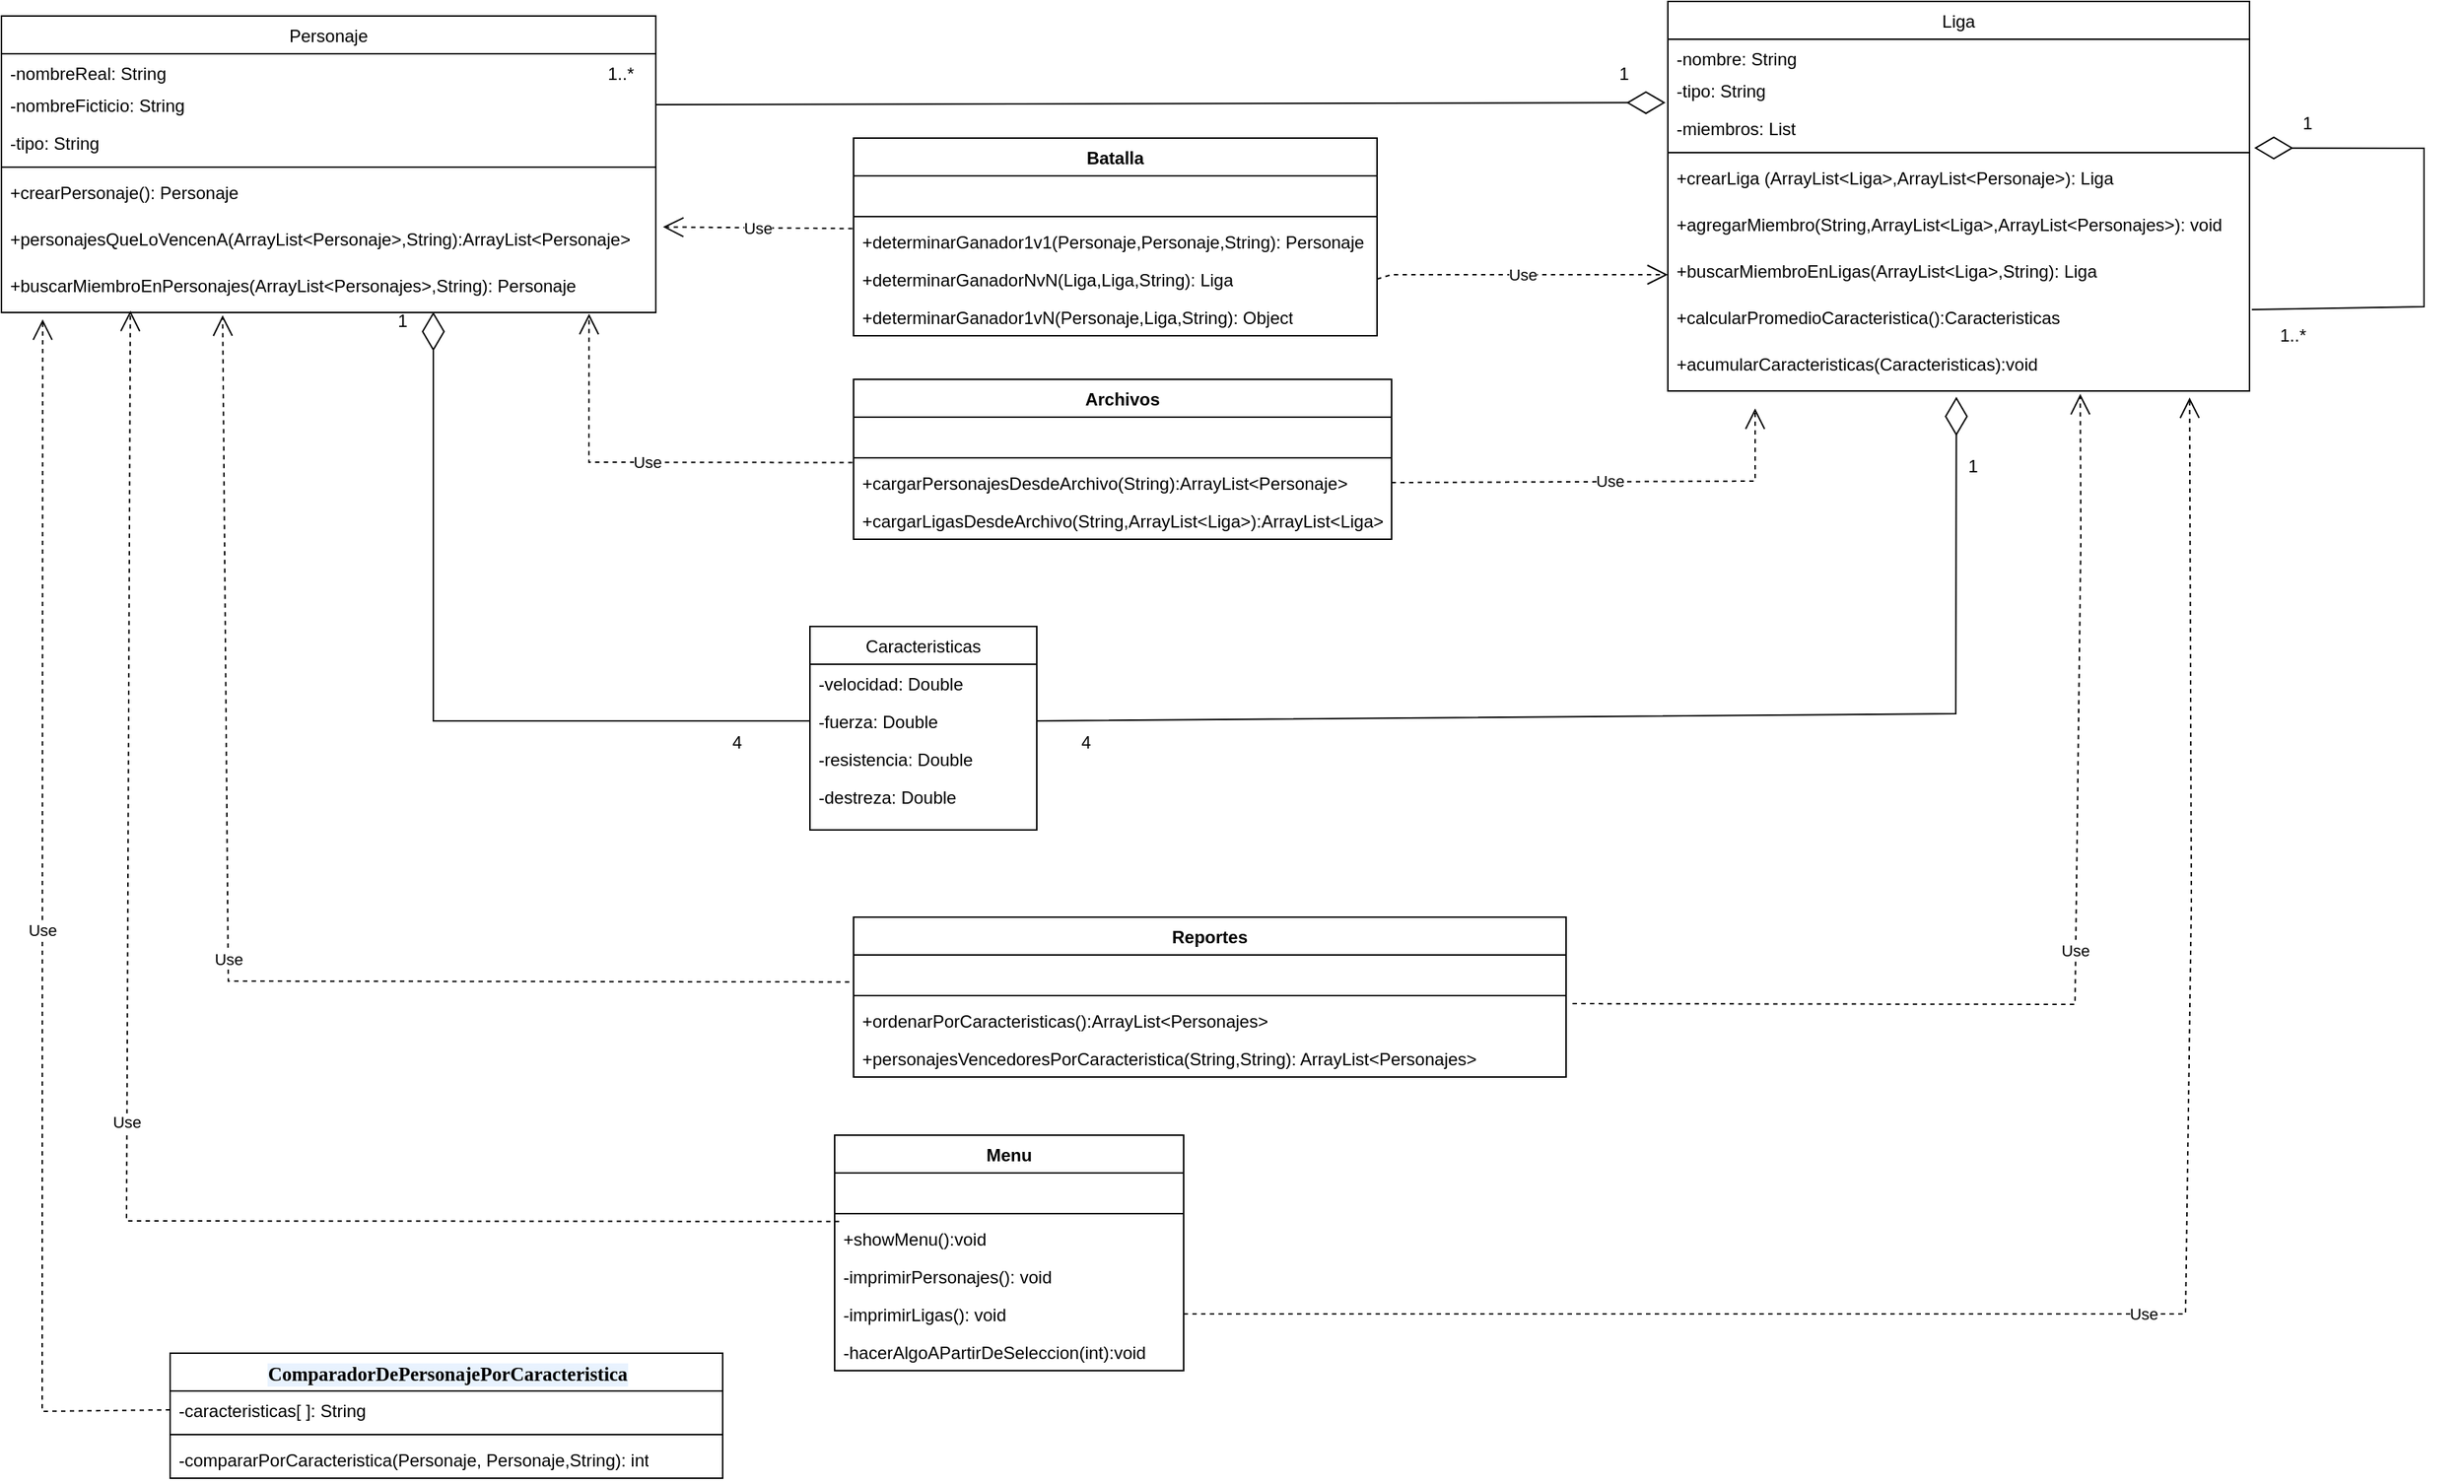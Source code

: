<mxfile version="22.1.1" type="device">
  <diagram id="C5RBs43oDa-KdzZeNtuy" name="Page-1">
    <mxGraphModel dx="1813" dy="820" grid="1" gridSize="10" guides="1" tooltips="1" connect="1" arrows="1" fold="1" page="1" pageScale="1" pageWidth="827" pageHeight="1169" math="0" shadow="0">
      <root>
        <mxCell id="WIyWlLk6GJQsqaUBKTNV-0" />
        <mxCell id="WIyWlLk6GJQsqaUBKTNV-1" parent="WIyWlLk6GJQsqaUBKTNV-0" />
        <mxCell id="zkfFHV4jXpPFQw0GAbJ--0" value="Personaje" style="swimlane;fontStyle=0;align=center;verticalAlign=top;childLayout=stackLayout;horizontal=1;startSize=26;horizontalStack=0;resizeParent=1;resizeLast=0;collapsible=1;marginBottom=0;rounded=0;shadow=0;strokeWidth=1;" parent="WIyWlLk6GJQsqaUBKTNV-1" vertex="1">
          <mxGeometry x="14" y="20" width="450" height="204" as="geometry">
            <mxRectangle x="230" y="140" width="160" height="26" as="alternateBounds" />
          </mxGeometry>
        </mxCell>
        <mxCell id="zkfFHV4jXpPFQw0GAbJ--1" value="-nombreReal: String" style="text;align=left;verticalAlign=top;spacingLeft=4;spacingRight=4;overflow=hidden;rotatable=0;points=[[0,0.5],[1,0.5]];portConstraint=eastwest;" parent="zkfFHV4jXpPFQw0GAbJ--0" vertex="1">
          <mxGeometry y="26" width="450" height="22" as="geometry" />
        </mxCell>
        <mxCell id="zkfFHV4jXpPFQw0GAbJ--2" value="-nombreFicticio: String" style="text;align=left;verticalAlign=top;spacingLeft=4;spacingRight=4;overflow=hidden;rotatable=0;points=[[0,0.5],[1,0.5]];portConstraint=eastwest;rounded=0;shadow=0;html=0;" parent="zkfFHV4jXpPFQw0GAbJ--0" vertex="1">
          <mxGeometry y="48" width="450" height="26" as="geometry" />
        </mxCell>
        <mxCell id="zkfFHV4jXpPFQw0GAbJ--3" value="-tipo: String" style="text;align=left;verticalAlign=top;spacingLeft=4;spacingRight=4;overflow=hidden;rotatable=0;points=[[0,0.5],[1,0.5]];portConstraint=eastwest;rounded=0;shadow=0;html=0;" parent="zkfFHV4jXpPFQw0GAbJ--0" vertex="1">
          <mxGeometry y="74" width="450" height="26" as="geometry" />
        </mxCell>
        <mxCell id="zkfFHV4jXpPFQw0GAbJ--4" value="" style="line;html=1;strokeWidth=1;align=left;verticalAlign=middle;spacingTop=-1;spacingLeft=3;spacingRight=3;rotatable=0;labelPosition=right;points=[];portConstraint=eastwest;" parent="zkfFHV4jXpPFQw0GAbJ--0" vertex="1">
          <mxGeometry y="100" width="450" height="8" as="geometry" />
        </mxCell>
        <mxCell id="zkfFHV4jXpPFQw0GAbJ--5" value="+crearPersonaje(): Personaje" style="text;align=left;verticalAlign=top;spacingLeft=4;spacingRight=4;overflow=hidden;rotatable=0;points=[[0,0.5],[1,0.5]];portConstraint=eastwest;" parent="zkfFHV4jXpPFQw0GAbJ--0" vertex="1">
          <mxGeometry y="108" width="450" height="32" as="geometry" />
        </mxCell>
        <mxCell id="JdReJBV12eCbyglgQ1o7-0" value="+personajesQueLoVencenA(ArrayList&lt;Personaje&gt;,String):ArrayList&lt;Personaje&gt;" style="text;align=left;verticalAlign=top;spacingLeft=4;spacingRight=4;overflow=hidden;rotatable=0;points=[[0,0.5],[1,0.5]];portConstraint=eastwest;" vertex="1" parent="zkfFHV4jXpPFQw0GAbJ--0">
          <mxGeometry y="140" width="450" height="32" as="geometry" />
        </mxCell>
        <mxCell id="5yEcHpC8JJfRAUInRqEg-3" value="+buscarMiembroEnPersonajes(ArrayList&lt;Personajes&gt;,String): Personaje" style="text;align=left;verticalAlign=top;spacingLeft=4;spacingRight=4;overflow=hidden;rotatable=0;points=[[0,0.5],[1,0.5]];portConstraint=eastwest;" parent="zkfFHV4jXpPFQw0GAbJ--0" vertex="1">
          <mxGeometry y="172" width="450" height="32" as="geometry" />
        </mxCell>
        <mxCell id="zkfFHV4jXpPFQw0GAbJ--6" value="Caracteristicas" style="swimlane;fontStyle=0;align=center;verticalAlign=top;childLayout=stackLayout;horizontal=1;startSize=26;horizontalStack=0;resizeParent=1;resizeLast=0;collapsible=1;marginBottom=0;rounded=0;shadow=0;strokeWidth=1;" parent="WIyWlLk6GJQsqaUBKTNV-1" vertex="1">
          <mxGeometry x="570" y="440" width="156" height="140" as="geometry">
            <mxRectangle x="130" y="380" width="160" height="26" as="alternateBounds" />
          </mxGeometry>
        </mxCell>
        <mxCell id="zkfFHV4jXpPFQw0GAbJ--7" value="-velocidad: Double" style="text;align=left;verticalAlign=top;spacingLeft=4;spacingRight=4;overflow=hidden;rotatable=0;points=[[0,0.5],[1,0.5]];portConstraint=eastwest;" parent="zkfFHV4jXpPFQw0GAbJ--6" vertex="1">
          <mxGeometry y="26" width="156" height="26" as="geometry" />
        </mxCell>
        <mxCell id="zkfFHV4jXpPFQw0GAbJ--8" value="-fuerza: Double" style="text;align=left;verticalAlign=top;spacingLeft=4;spacingRight=4;overflow=hidden;rotatable=0;points=[[0,0.5],[1,0.5]];portConstraint=eastwest;rounded=0;shadow=0;html=0;" parent="zkfFHV4jXpPFQw0GAbJ--6" vertex="1">
          <mxGeometry y="52" width="156" height="26" as="geometry" />
        </mxCell>
        <mxCell id="5yEcHpC8JJfRAUInRqEg-6" value="-resistencia: Double" style="text;align=left;verticalAlign=top;spacingLeft=4;spacingRight=4;overflow=hidden;rotatable=0;points=[[0,0.5],[1,0.5]];portConstraint=eastwest;rounded=0;shadow=0;html=0;" parent="zkfFHV4jXpPFQw0GAbJ--6" vertex="1">
          <mxGeometry y="78" width="156" height="26" as="geometry" />
        </mxCell>
        <mxCell id="5yEcHpC8JJfRAUInRqEg-5" value="-destreza: Double" style="text;align=left;verticalAlign=top;spacingLeft=4;spacingRight=4;overflow=hidden;rotatable=0;points=[[0,0.5],[1,0.5]];portConstraint=eastwest;rounded=0;shadow=0;html=0;" parent="zkfFHV4jXpPFQw0GAbJ--6" vertex="1">
          <mxGeometry y="104" width="156" height="26" as="geometry" />
        </mxCell>
        <mxCell id="5yEcHpC8JJfRAUInRqEg-7" value="" style="endArrow=diamondThin;endFill=0;endSize=24;html=1;rounded=0;exitX=0;exitY=0.5;exitDx=0;exitDy=0;entryX=0.66;entryY=0.988;entryDx=0;entryDy=0;entryPerimeter=0;" parent="WIyWlLk6GJQsqaUBKTNV-1" source="zkfFHV4jXpPFQw0GAbJ--8" target="5yEcHpC8JJfRAUInRqEg-3" edge="1">
          <mxGeometry width="160" relative="1" as="geometry">
            <mxPoint x="60" y="250" as="sourcePoint" />
            <mxPoint x="220" y="250" as="targetPoint" />
            <Array as="points">
              <mxPoint x="311" y="505" />
            </Array>
          </mxGeometry>
        </mxCell>
        <UserObject label="1" placeholders="1" name="Variable" id="5yEcHpC8JJfRAUInRqEg-9">
          <mxCell style="text;html=1;strokeColor=none;fillColor=none;align=center;verticalAlign=middle;whiteSpace=wrap;overflow=hidden;" parent="WIyWlLk6GJQsqaUBKTNV-1" vertex="1">
            <mxGeometry x="250" y="220" width="80" height="20" as="geometry" />
          </mxCell>
        </UserObject>
        <UserObject label="4" placeholders="1" name="Variable" id="5yEcHpC8JJfRAUInRqEg-10">
          <mxCell style="text;html=1;strokeColor=none;fillColor=none;align=center;verticalAlign=middle;whiteSpace=wrap;overflow=hidden;" parent="WIyWlLk6GJQsqaUBKTNV-1" vertex="1">
            <mxGeometry x="480" y="510" width="80" height="20" as="geometry" />
          </mxCell>
        </UserObject>
        <mxCell id="5yEcHpC8JJfRAUInRqEg-11" value="Liga" style="swimlane;fontStyle=0;align=center;verticalAlign=top;childLayout=stackLayout;horizontal=1;startSize=26;horizontalStack=0;resizeParent=1;resizeLast=0;collapsible=1;marginBottom=0;rounded=0;shadow=0;strokeWidth=1;" parent="WIyWlLk6GJQsqaUBKTNV-1" vertex="1">
          <mxGeometry x="1160" y="10" width="400" height="268" as="geometry">
            <mxRectangle x="230" y="140" width="160" height="26" as="alternateBounds" />
          </mxGeometry>
        </mxCell>
        <mxCell id="5yEcHpC8JJfRAUInRqEg-12" value="-nombre: String" style="text;align=left;verticalAlign=top;spacingLeft=4;spacingRight=4;overflow=hidden;rotatable=0;points=[[0,0.5],[1,0.5]];portConstraint=eastwest;" parent="5yEcHpC8JJfRAUInRqEg-11" vertex="1">
          <mxGeometry y="26" width="400" height="22" as="geometry" />
        </mxCell>
        <mxCell id="5yEcHpC8JJfRAUInRqEg-14" value="-tipo: String" style="text;align=left;verticalAlign=top;spacingLeft=4;spacingRight=4;overflow=hidden;rotatable=0;points=[[0,0.5],[1,0.5]];portConstraint=eastwest;rounded=0;shadow=0;html=0;" parent="5yEcHpC8JJfRAUInRqEg-11" vertex="1">
          <mxGeometry y="48" width="400" height="26" as="geometry" />
        </mxCell>
        <mxCell id="5yEcHpC8JJfRAUInRqEg-13" value="-miembros: List" style="text;align=left;verticalAlign=top;spacingLeft=4;spacingRight=4;overflow=hidden;rotatable=0;points=[[0,0.5],[1,0.5]];portConstraint=eastwest;rounded=0;shadow=0;html=0;" parent="5yEcHpC8JJfRAUInRqEg-11" vertex="1">
          <mxGeometry y="74" width="400" height="26" as="geometry" />
        </mxCell>
        <mxCell id="5yEcHpC8JJfRAUInRqEg-15" value="" style="line;html=1;strokeWidth=1;align=left;verticalAlign=middle;spacingTop=-1;spacingLeft=3;spacingRight=3;rotatable=0;labelPosition=right;points=[];portConstraint=eastwest;" parent="5yEcHpC8JJfRAUInRqEg-11" vertex="1">
          <mxGeometry y="100" width="400" height="8" as="geometry" />
        </mxCell>
        <mxCell id="5yEcHpC8JJfRAUInRqEg-19" value="+crearLiga (ArrayList&lt;Liga&gt;,ArrayList&lt;Personaje&gt;): Liga" style="text;align=left;verticalAlign=top;spacingLeft=4;spacingRight=4;overflow=hidden;rotatable=0;points=[[0,0.5],[1,0.5]];portConstraint=eastwest;" parent="5yEcHpC8JJfRAUInRqEg-11" vertex="1">
          <mxGeometry y="108" width="400" height="32" as="geometry" />
        </mxCell>
        <mxCell id="5yEcHpC8JJfRAUInRqEg-16" value="+agregarMiembro(String,ArrayList&lt;Liga&gt;,ArrayList&lt;Personajes&gt;): void" style="text;align=left;verticalAlign=top;spacingLeft=4;spacingRight=4;overflow=hidden;rotatable=0;points=[[0,0.5],[1,0.5]];portConstraint=eastwest;" parent="5yEcHpC8JJfRAUInRqEg-11" vertex="1">
          <mxGeometry y="140" width="400" height="32" as="geometry" />
        </mxCell>
        <mxCell id="5yEcHpC8JJfRAUInRqEg-17" value="+buscarMiembroEnLigas(ArrayList&lt;Liga&gt;,String): Liga" style="text;align=left;verticalAlign=top;spacingLeft=4;spacingRight=4;overflow=hidden;rotatable=0;points=[[0,0.5],[1,0.5]];portConstraint=eastwest;" parent="5yEcHpC8JJfRAUInRqEg-11" vertex="1">
          <mxGeometry y="172" width="400" height="32" as="geometry" />
        </mxCell>
        <mxCell id="5yEcHpC8JJfRAUInRqEg-20" value="+calcularPromedioCaracteristica():Caracteristicas" style="text;align=left;verticalAlign=top;spacingLeft=4;spacingRight=4;overflow=hidden;rotatable=0;points=[[0,0.5],[1,0.5]];portConstraint=eastwest;" parent="5yEcHpC8JJfRAUInRqEg-11" vertex="1">
          <mxGeometry y="204" width="400" height="32" as="geometry" />
        </mxCell>
        <mxCell id="5yEcHpC8JJfRAUInRqEg-21" value="+acumularCaracteristicas(Caracteristicas):void" style="text;align=left;verticalAlign=top;spacingLeft=4;spacingRight=4;overflow=hidden;rotatable=0;points=[[0,0.5],[1,0.5]];portConstraint=eastwest;" parent="5yEcHpC8JJfRAUInRqEg-11" vertex="1">
          <mxGeometry y="236" width="400" height="32" as="geometry" />
        </mxCell>
        <mxCell id="5yEcHpC8JJfRAUInRqEg-28" value="" style="endArrow=diamondThin;endFill=0;endSize=24;html=1;rounded=0;exitX=1.004;exitY=0.25;exitDx=0;exitDy=0;exitPerimeter=0;entryX=1.008;entryY=1.031;entryDx=0;entryDy=0;entryPerimeter=0;" parent="5yEcHpC8JJfRAUInRqEg-11" source="5yEcHpC8JJfRAUInRqEg-20" target="5yEcHpC8JJfRAUInRqEg-13" edge="1">
          <mxGeometry width="160" relative="1" as="geometry">
            <mxPoint x="430" y="210" as="sourcePoint" />
            <mxPoint x="630" y="210" as="targetPoint" />
            <Array as="points">
              <mxPoint x="520" y="210" />
              <mxPoint x="520" y="160" />
              <mxPoint x="520" y="101" />
            </Array>
          </mxGeometry>
        </mxCell>
        <mxCell id="5yEcHpC8JJfRAUInRqEg-22" value="" style="endArrow=diamondThin;endFill=0;endSize=24;html=1;rounded=0;exitX=1;exitY=0.5;exitDx=0;exitDy=0;entryX=0.496;entryY=1.125;entryDx=0;entryDy=0;entryPerimeter=0;" parent="WIyWlLk6GJQsqaUBKTNV-1" source="zkfFHV4jXpPFQw0GAbJ--8" target="5yEcHpC8JJfRAUInRqEg-21" edge="1">
          <mxGeometry width="160" relative="1" as="geometry">
            <mxPoint x="726" y="350.056" as="sourcePoint" />
            <mxPoint x="919.22" y="345.95" as="targetPoint" />
            <Array as="points">
              <mxPoint x="1358" y="500" />
            </Array>
          </mxGeometry>
        </mxCell>
        <UserObject label="4" placeholders="1" name="Variable" id="5yEcHpC8JJfRAUInRqEg-23">
          <mxCell style="text;html=1;strokeColor=none;fillColor=none;align=center;verticalAlign=middle;whiteSpace=wrap;overflow=hidden;" parent="WIyWlLk6GJQsqaUBKTNV-1" vertex="1">
            <mxGeometry x="720" y="510" width="80" height="20" as="geometry" />
          </mxCell>
        </UserObject>
        <UserObject label="1" placeholders="1" name="Variable" id="5yEcHpC8JJfRAUInRqEg-24">
          <mxCell style="text;html=1;strokeColor=none;fillColor=none;align=center;verticalAlign=middle;whiteSpace=wrap;overflow=hidden;" parent="WIyWlLk6GJQsqaUBKTNV-1" vertex="1">
            <mxGeometry x="1330" y="320" width="80" height="20" as="geometry" />
          </mxCell>
        </UserObject>
        <mxCell id="5yEcHpC8JJfRAUInRqEg-25" value="" style="endArrow=diamondThin;endFill=0;endSize=24;html=1;rounded=0;exitX=1;exitY=0.5;exitDx=0;exitDy=0;entryX=-0.004;entryY=0.831;entryDx=0;entryDy=0;entryPerimeter=0;" parent="WIyWlLk6GJQsqaUBKTNV-1" source="zkfFHV4jXpPFQw0GAbJ--2" target="5yEcHpC8JJfRAUInRqEg-14" edge="1">
          <mxGeometry width="160" relative="1" as="geometry">
            <mxPoint x="460" y="80" as="sourcePoint" />
            <mxPoint x="620" y="80" as="targetPoint" />
          </mxGeometry>
        </mxCell>
        <UserObject label="1" placeholders="1" name="Variable" id="5yEcHpC8JJfRAUInRqEg-26">
          <mxCell style="text;html=1;strokeColor=none;fillColor=none;align=center;verticalAlign=middle;whiteSpace=wrap;overflow=hidden;" parent="WIyWlLk6GJQsqaUBKTNV-1" vertex="1">
            <mxGeometry x="1090" y="50" width="80" height="20" as="geometry" />
          </mxCell>
        </UserObject>
        <UserObject label="1..*" placeholders="1" name="Variable" id="5yEcHpC8JJfRAUInRqEg-27">
          <mxCell style="text;html=1;strokeColor=none;fillColor=none;align=center;verticalAlign=middle;whiteSpace=wrap;overflow=hidden;" parent="WIyWlLk6GJQsqaUBKTNV-1" vertex="1">
            <mxGeometry x="400" y="50" width="80" height="20" as="geometry" />
          </mxCell>
        </UserObject>
        <UserObject label="1" placeholders="1" name="Variable" id="5yEcHpC8JJfRAUInRqEg-29">
          <mxCell style="text;html=1;strokeColor=none;fillColor=none;align=center;verticalAlign=middle;whiteSpace=wrap;overflow=hidden;" parent="WIyWlLk6GJQsqaUBKTNV-1" vertex="1">
            <mxGeometry x="1560" y="84" width="80" height="20" as="geometry" />
          </mxCell>
        </UserObject>
        <UserObject label="1..*" placeholders="1" name="Variable" id="5yEcHpC8JJfRAUInRqEg-30">
          <mxCell style="text;html=1;strokeColor=none;fillColor=none;align=center;verticalAlign=middle;whiteSpace=wrap;overflow=hidden;" parent="WIyWlLk6GJQsqaUBKTNV-1" vertex="1">
            <mxGeometry x="1550" y="230" width="80" height="20" as="geometry" />
          </mxCell>
        </UserObject>
        <mxCell id="5yEcHpC8JJfRAUInRqEg-31" value="Batalla" style="swimlane;fontStyle=1;align=center;verticalAlign=top;childLayout=stackLayout;horizontal=1;startSize=26;horizontalStack=0;resizeParent=1;resizeParentMax=0;resizeLast=0;collapsible=1;marginBottom=0;whiteSpace=wrap;html=1;" parent="WIyWlLk6GJQsqaUBKTNV-1" vertex="1">
          <mxGeometry x="600" y="104" width="360" height="136" as="geometry" />
        </mxCell>
        <mxCell id="5yEcHpC8JJfRAUInRqEg-35" value="" style="text;strokeColor=none;fillColor=none;align=left;verticalAlign=middle;spacingTop=-1;spacingLeft=4;spacingRight=4;rotatable=0;labelPosition=right;points=[];portConstraint=eastwest;" parent="5yEcHpC8JJfRAUInRqEg-31" vertex="1">
          <mxGeometry y="26" width="360" height="24" as="geometry" />
        </mxCell>
        <mxCell id="5yEcHpC8JJfRAUInRqEg-33" value="" style="line;strokeWidth=1;fillColor=none;align=left;verticalAlign=middle;spacingTop=-1;spacingLeft=3;spacingRight=3;rotatable=0;labelPosition=right;points=[];portConstraint=eastwest;strokeColor=inherit;" parent="5yEcHpC8JJfRAUInRqEg-31" vertex="1">
          <mxGeometry y="50" width="360" height="8" as="geometry" />
        </mxCell>
        <mxCell id="5yEcHpC8JJfRAUInRqEg-34" value="+determinarGanador1v1(Personaje,Personaje,String): Personaje" style="text;strokeColor=none;fillColor=none;align=left;verticalAlign=top;spacingLeft=4;spacingRight=4;overflow=hidden;rotatable=0;points=[[0,0.5],[1,0.5]];portConstraint=eastwest;whiteSpace=wrap;html=1;" parent="5yEcHpC8JJfRAUInRqEg-31" vertex="1">
          <mxGeometry y="58" width="360" height="26" as="geometry" />
        </mxCell>
        <mxCell id="5yEcHpC8JJfRAUInRqEg-36" value="+determinarGanadorNvN(Liga,Liga,String): Liga" style="text;strokeColor=none;fillColor=none;align=left;verticalAlign=top;spacingLeft=4;spacingRight=4;overflow=hidden;rotatable=0;points=[[0,0.5],[1,0.5]];portConstraint=eastwest;whiteSpace=wrap;html=1;" parent="5yEcHpC8JJfRAUInRqEg-31" vertex="1">
          <mxGeometry y="84" width="360" height="26" as="geometry" />
        </mxCell>
        <mxCell id="5yEcHpC8JJfRAUInRqEg-37" value="+determinarGanador1vN(Personaje,Liga,String): Object" style="text;strokeColor=none;fillColor=none;align=left;verticalAlign=top;spacingLeft=4;spacingRight=4;overflow=hidden;rotatable=0;points=[[0,0.5],[1,0.5]];portConstraint=eastwest;whiteSpace=wrap;html=1;" parent="5yEcHpC8JJfRAUInRqEg-31" vertex="1">
          <mxGeometry y="110" width="360" height="26" as="geometry" />
        </mxCell>
        <mxCell id="5yEcHpC8JJfRAUInRqEg-38" value="Use" style="endArrow=open;endSize=12;dashed=1;html=1;rounded=0;entryX=1.011;entryY=0.161;entryDx=0;entryDy=0;entryPerimeter=0;exitX=-0.002;exitY=0.165;exitDx=0;exitDy=0;exitPerimeter=0;" parent="WIyWlLk6GJQsqaUBKTNV-1" source="5yEcHpC8JJfRAUInRqEg-34" target="JdReJBV12eCbyglgQ1o7-0" edge="1">
          <mxGeometry width="160" relative="1" as="geometry">
            <mxPoint x="590" y="160" as="sourcePoint" />
            <mxPoint x="580" y="150" as="targetPoint" />
          </mxGeometry>
        </mxCell>
        <mxCell id="5yEcHpC8JJfRAUInRqEg-39" value="Use" style="endArrow=open;endSize=12;dashed=1;html=1;rounded=0;exitX=1;exitY=0.5;exitDx=0;exitDy=0;entryX=0;entryY=0.5;entryDx=0;entryDy=0;" parent="WIyWlLk6GJQsqaUBKTNV-1" source="5yEcHpC8JJfRAUInRqEg-36" target="5yEcHpC8JJfRAUInRqEg-17" edge="1">
          <mxGeometry width="160" relative="1" as="geometry">
            <mxPoint x="1031" y="301" as="sourcePoint" />
            <mxPoint x="850" y="300" as="targetPoint" />
            <Array as="points">
              <mxPoint x="970" y="198" />
            </Array>
          </mxGeometry>
        </mxCell>
        <mxCell id="5yEcHpC8JJfRAUInRqEg-42" value="Archivos" style="swimlane;fontStyle=1;align=center;verticalAlign=top;childLayout=stackLayout;horizontal=1;startSize=26;horizontalStack=0;resizeParent=1;resizeParentMax=0;resizeLast=0;collapsible=1;marginBottom=0;whiteSpace=wrap;html=1;" parent="WIyWlLk6GJQsqaUBKTNV-1" vertex="1">
          <mxGeometry x="600" y="270" width="370" height="110" as="geometry" />
        </mxCell>
        <mxCell id="5yEcHpC8JJfRAUInRqEg-43" value="" style="text;strokeColor=none;fillColor=none;align=left;verticalAlign=middle;spacingTop=-1;spacingLeft=4;spacingRight=4;rotatable=0;labelPosition=right;points=[];portConstraint=eastwest;" parent="5yEcHpC8JJfRAUInRqEg-42" vertex="1">
          <mxGeometry y="26" width="370" height="24" as="geometry" />
        </mxCell>
        <mxCell id="5yEcHpC8JJfRAUInRqEg-44" value="" style="line;strokeWidth=1;fillColor=none;align=left;verticalAlign=middle;spacingTop=-1;spacingLeft=3;spacingRight=3;rotatable=0;labelPosition=right;points=[];portConstraint=eastwest;strokeColor=inherit;" parent="5yEcHpC8JJfRAUInRqEg-42" vertex="1">
          <mxGeometry y="50" width="370" height="8" as="geometry" />
        </mxCell>
        <mxCell id="5yEcHpC8JJfRAUInRqEg-45" value="+cargarPersonajesDesdeArchivo(String):ArrayList&amp;lt;Personaje&amp;gt;" style="text;strokeColor=none;fillColor=none;align=left;verticalAlign=top;spacingLeft=4;spacingRight=4;overflow=hidden;rotatable=0;points=[[0,0.5],[1,0.5]];portConstraint=eastwest;whiteSpace=wrap;html=1;" parent="5yEcHpC8JJfRAUInRqEg-42" vertex="1">
          <mxGeometry y="58" width="370" height="26" as="geometry" />
        </mxCell>
        <mxCell id="5yEcHpC8JJfRAUInRqEg-48" value="+cargarLigasDesdeArchivo(String,ArrayList&amp;lt;Liga&amp;gt;):ArrayList&amp;lt;Liga&amp;gt;" style="text;strokeColor=none;fillColor=none;align=left;verticalAlign=top;spacingLeft=4;spacingRight=4;overflow=hidden;rotatable=0;points=[[0,0.5],[1,0.5]];portConstraint=eastwest;whiteSpace=wrap;html=1;" parent="5yEcHpC8JJfRAUInRqEg-42" vertex="1">
          <mxGeometry y="84" width="370" height="26" as="geometry" />
        </mxCell>
        <mxCell id="5yEcHpC8JJfRAUInRqEg-49" value="Use" style="endArrow=open;endSize=12;dashed=1;html=1;rounded=0;exitX=-0.002;exitY=1.303;exitDx=0;exitDy=0;exitPerimeter=0;entryX=0.898;entryY=1.027;entryDx=0;entryDy=0;entryPerimeter=0;" parent="WIyWlLk6GJQsqaUBKTNV-1" source="5yEcHpC8JJfRAUInRqEg-43" target="5yEcHpC8JJfRAUInRqEg-3" edge="1">
          <mxGeometry width="160" relative="1" as="geometry">
            <mxPoint x="570" y="325.33" as="sourcePoint" />
            <mxPoint x="389" y="324.33" as="targetPoint" />
            <Array as="points">
              <mxPoint x="418" y="327" />
            </Array>
          </mxGeometry>
        </mxCell>
        <mxCell id="5yEcHpC8JJfRAUInRqEg-50" value="Use" style="endArrow=open;endSize=12;dashed=1;html=1;rounded=0;exitX=1;exitY=0.5;exitDx=0;exitDy=0;entryX=0.15;entryY=1.375;entryDx=0;entryDy=0;entryPerimeter=0;" parent="WIyWlLk6GJQsqaUBKTNV-1" source="5yEcHpC8JJfRAUInRqEg-45" target="5yEcHpC8JJfRAUInRqEg-21" edge="1">
          <mxGeometry width="160" relative="1" as="geometry">
            <mxPoint x="1266" y="424" as="sourcePoint" />
            <mxPoint x="1040" y="290" as="targetPoint" />
            <Array as="points">
              <mxPoint x="1220" y="340" />
            </Array>
          </mxGeometry>
        </mxCell>
        <mxCell id="5yEcHpC8JJfRAUInRqEg-53" value="Reportes" style="swimlane;fontStyle=1;align=center;verticalAlign=top;childLayout=stackLayout;horizontal=1;startSize=26;horizontalStack=0;resizeParent=1;resizeParentMax=0;resizeLast=0;collapsible=1;marginBottom=0;whiteSpace=wrap;html=1;" parent="WIyWlLk6GJQsqaUBKTNV-1" vertex="1">
          <mxGeometry x="600" y="640" width="490" height="110" as="geometry" />
        </mxCell>
        <mxCell id="5yEcHpC8JJfRAUInRqEg-54" value="" style="text;strokeColor=none;fillColor=none;align=left;verticalAlign=middle;spacingTop=-1;spacingLeft=4;spacingRight=4;rotatable=0;labelPosition=right;points=[];portConstraint=eastwest;" parent="5yEcHpC8JJfRAUInRqEg-53" vertex="1">
          <mxGeometry y="26" width="490" height="24" as="geometry" />
        </mxCell>
        <mxCell id="5yEcHpC8JJfRAUInRqEg-55" value="" style="line;strokeWidth=1;fillColor=none;align=left;verticalAlign=middle;spacingTop=-1;spacingLeft=3;spacingRight=3;rotatable=0;labelPosition=right;points=[];portConstraint=eastwest;strokeColor=inherit;" parent="5yEcHpC8JJfRAUInRqEg-53" vertex="1">
          <mxGeometry y="50" width="490" height="8" as="geometry" />
        </mxCell>
        <mxCell id="5yEcHpC8JJfRAUInRqEg-56" value="+ordenarPorCaracteristicas():ArrayList&amp;lt;Personajes&amp;gt;" style="text;strokeColor=none;fillColor=none;align=left;verticalAlign=top;spacingLeft=4;spacingRight=4;overflow=hidden;rotatable=0;points=[[0,0.5],[1,0.5]];portConstraint=eastwest;whiteSpace=wrap;html=1;" parent="5yEcHpC8JJfRAUInRqEg-53" vertex="1">
          <mxGeometry y="58" width="490" height="26" as="geometry" />
        </mxCell>
        <mxCell id="5yEcHpC8JJfRAUInRqEg-57" value="+personajesVencedoresPorCaracteristica(String,String): ArrayList&amp;lt;Personajes&amp;gt;" style="text;strokeColor=none;fillColor=none;align=left;verticalAlign=top;spacingLeft=4;spacingRight=4;overflow=hidden;rotatable=0;points=[[0,0.5],[1,0.5]];portConstraint=eastwest;whiteSpace=wrap;html=1;" parent="5yEcHpC8JJfRAUInRqEg-53" vertex="1">
          <mxGeometry y="84" width="490" height="26" as="geometry" />
        </mxCell>
        <mxCell id="5yEcHpC8JJfRAUInRqEg-58" value="Use" style="endArrow=open;endSize=12;dashed=1;html=1;rounded=0;exitX=-0.006;exitY=0.775;exitDx=0;exitDy=0;exitPerimeter=0;entryX=0.338;entryY=1.06;entryDx=0;entryDy=0;entryPerimeter=0;" parent="WIyWlLk6GJQsqaUBKTNV-1" source="5yEcHpC8JJfRAUInRqEg-54" target="5yEcHpC8JJfRAUInRqEg-3" edge="1">
          <mxGeometry width="160" relative="1" as="geometry">
            <mxPoint x="506" y="684" as="sourcePoint" />
            <mxPoint x="280" y="550" as="targetPoint" />
            <Array as="points">
              <mxPoint x="170" y="684" />
            </Array>
          </mxGeometry>
        </mxCell>
        <mxCell id="5yEcHpC8JJfRAUInRqEg-59" value="Use" style="endArrow=open;endSize=12;dashed=1;html=1;rounded=0;exitX=1.009;exitY=0.059;exitDx=0;exitDy=0;entryX=0.709;entryY=1.063;entryDx=0;entryDy=0;entryPerimeter=0;exitPerimeter=0;" parent="WIyWlLk6GJQsqaUBKTNV-1" source="5yEcHpC8JJfRAUInRqEg-56" target="5yEcHpC8JJfRAUInRqEg-21" edge="1">
          <mxGeometry width="160" relative="1" as="geometry">
            <mxPoint x="1310" y="781" as="sourcePoint" />
            <mxPoint x="1443.55" y="290" as="targetPoint" />
            <Array as="points">
              <mxPoint x="1440" y="700" />
              <mxPoint x="1444" y="380" />
            </Array>
          </mxGeometry>
        </mxCell>
        <mxCell id="5yEcHpC8JJfRAUInRqEg-60" value="Menu" style="swimlane;fontStyle=1;align=center;verticalAlign=top;childLayout=stackLayout;horizontal=1;startSize=26;horizontalStack=0;resizeParent=1;resizeParentMax=0;resizeLast=0;collapsible=1;marginBottom=0;whiteSpace=wrap;html=1;" parent="WIyWlLk6GJQsqaUBKTNV-1" vertex="1">
          <mxGeometry x="587" y="790" width="240" height="162" as="geometry" />
        </mxCell>
        <mxCell id="5yEcHpC8JJfRAUInRqEg-61" value="" style="text;strokeColor=none;fillColor=none;align=left;verticalAlign=middle;spacingTop=-1;spacingLeft=4;spacingRight=4;rotatable=0;labelPosition=right;points=[];portConstraint=eastwest;" parent="5yEcHpC8JJfRAUInRqEg-60" vertex="1">
          <mxGeometry y="26" width="240" height="24" as="geometry" />
        </mxCell>
        <mxCell id="5yEcHpC8JJfRAUInRqEg-62" value="" style="line;strokeWidth=1;fillColor=none;align=left;verticalAlign=middle;spacingTop=-1;spacingLeft=3;spacingRight=3;rotatable=0;labelPosition=right;points=[];portConstraint=eastwest;strokeColor=inherit;" parent="5yEcHpC8JJfRAUInRqEg-60" vertex="1">
          <mxGeometry y="50" width="240" height="8" as="geometry" />
        </mxCell>
        <mxCell id="5yEcHpC8JJfRAUInRqEg-63" value="+showMenu():void" style="text;strokeColor=none;fillColor=none;align=left;verticalAlign=top;spacingLeft=4;spacingRight=4;overflow=hidden;rotatable=0;points=[[0,0.5],[1,0.5]];portConstraint=eastwest;whiteSpace=wrap;html=1;" parent="5yEcHpC8JJfRAUInRqEg-60" vertex="1">
          <mxGeometry y="58" width="240" height="26" as="geometry" />
        </mxCell>
        <mxCell id="5yEcHpC8JJfRAUInRqEg-64" value="-imprimirPersonajes(): void" style="text;strokeColor=none;fillColor=none;align=left;verticalAlign=top;spacingLeft=4;spacingRight=4;overflow=hidden;rotatable=0;points=[[0,0.5],[1,0.5]];portConstraint=eastwest;whiteSpace=wrap;html=1;" parent="5yEcHpC8JJfRAUInRqEg-60" vertex="1">
          <mxGeometry y="84" width="240" height="26" as="geometry" />
        </mxCell>
        <mxCell id="5yEcHpC8JJfRAUInRqEg-65" value="-imprimirLigas(): void" style="text;strokeColor=none;fillColor=none;align=left;verticalAlign=top;spacingLeft=4;spacingRight=4;overflow=hidden;rotatable=0;points=[[0,0.5],[1,0.5]];portConstraint=eastwest;whiteSpace=wrap;html=1;" parent="5yEcHpC8JJfRAUInRqEg-60" vertex="1">
          <mxGeometry y="110" width="240" height="26" as="geometry" />
        </mxCell>
        <mxCell id="5yEcHpC8JJfRAUInRqEg-66" value="-hacerAlgoAPartirDeSeleccion(int):void" style="text;strokeColor=none;fillColor=none;align=left;verticalAlign=top;spacingLeft=4;spacingRight=4;overflow=hidden;rotatable=0;points=[[0,0.5],[1,0.5]];portConstraint=eastwest;whiteSpace=wrap;html=1;" parent="5yEcHpC8JJfRAUInRqEg-60" vertex="1">
          <mxGeometry y="136" width="240" height="26" as="geometry" />
        </mxCell>
        <mxCell id="5yEcHpC8JJfRAUInRqEg-67" value="Use" style="endArrow=open;endSize=12;dashed=1;html=1;rounded=0;exitX=0.013;exitY=0.054;exitDx=0;exitDy=0;exitPerimeter=0;entryX=0.197;entryY=0.96;entryDx=0;entryDy=0;entryPerimeter=0;" parent="WIyWlLk6GJQsqaUBKTNV-1" source="5yEcHpC8JJfRAUInRqEg-63" target="5yEcHpC8JJfRAUInRqEg-3" edge="1">
          <mxGeometry width="160" relative="1" as="geometry">
            <mxPoint x="548" y="891" as="sourcePoint" />
            <mxPoint x="100" y="400" as="targetPoint" />
            <Array as="points">
              <mxPoint x="100" y="849" />
            </Array>
          </mxGeometry>
        </mxCell>
        <mxCell id="5yEcHpC8JJfRAUInRqEg-68" value="Use" style="endArrow=open;endSize=12;dashed=1;html=1;rounded=0;exitX=1;exitY=0.5;exitDx=0;exitDy=0;entryX=0.897;entryY=1.14;entryDx=0;entryDy=0;entryPerimeter=0;" parent="WIyWlLk6GJQsqaUBKTNV-1" source="5yEcHpC8JJfRAUInRqEg-65" target="5yEcHpC8JJfRAUInRqEg-21" edge="1">
          <mxGeometry width="160" relative="1" as="geometry">
            <mxPoint x="1170" y="950" as="sourcePoint" />
            <mxPoint x="1520" y="530" as="targetPoint" />
            <Array as="points">
              <mxPoint x="1516" y="913" />
              <mxPoint x="1520" y="630" />
            </Array>
          </mxGeometry>
        </mxCell>
        <mxCell id="JdReJBV12eCbyglgQ1o7-1" value="&lt;div style=&quot;background-color:#ffffff;padding:0px 0px 0px 2px;&quot;&gt;&lt;div style=&quot;font-family: Consolas; font-size: 10pt;&quot;&gt;&lt;p style=&quot;background-color:#e8f2fe;margin:0;&quot;&gt;ComparadorDePersonajePorCaracteristica&lt;/p&gt;&lt;/div&gt;&lt;/div&gt;" style="swimlane;fontStyle=1;align=center;verticalAlign=top;childLayout=stackLayout;horizontal=1;startSize=26;horizontalStack=0;resizeParent=1;resizeParentMax=0;resizeLast=0;collapsible=1;marginBottom=0;whiteSpace=wrap;html=1;" vertex="1" parent="WIyWlLk6GJQsqaUBKTNV-1">
          <mxGeometry x="130" y="940" width="380" height="86" as="geometry" />
        </mxCell>
        <mxCell id="JdReJBV12eCbyglgQ1o7-2" value="-caracteristicas[ ]: String" style="text;strokeColor=none;fillColor=none;align=left;verticalAlign=top;spacingLeft=4;spacingRight=4;overflow=hidden;rotatable=0;points=[[0,0.5],[1,0.5]];portConstraint=eastwest;whiteSpace=wrap;html=1;" vertex="1" parent="JdReJBV12eCbyglgQ1o7-1">
          <mxGeometry y="26" width="380" height="26" as="geometry" />
        </mxCell>
        <mxCell id="JdReJBV12eCbyglgQ1o7-3" value="" style="line;strokeWidth=1;fillColor=none;align=left;verticalAlign=middle;spacingTop=-1;spacingLeft=3;spacingRight=3;rotatable=0;labelPosition=right;points=[];portConstraint=eastwest;strokeColor=inherit;" vertex="1" parent="JdReJBV12eCbyglgQ1o7-1">
          <mxGeometry y="52" width="380" height="8" as="geometry" />
        </mxCell>
        <mxCell id="JdReJBV12eCbyglgQ1o7-4" value="-compararPorCaracteristica(Personaje, Personaje,String): int" style="text;strokeColor=none;fillColor=none;align=left;verticalAlign=top;spacingLeft=4;spacingRight=4;overflow=hidden;rotatable=0;points=[[0,0.5],[1,0.5]];portConstraint=eastwest;whiteSpace=wrap;html=1;" vertex="1" parent="JdReJBV12eCbyglgQ1o7-1">
          <mxGeometry y="60" width="380" height="26" as="geometry" />
        </mxCell>
        <mxCell id="JdReJBV12eCbyglgQ1o7-5" value="Use" style="endArrow=open;endSize=12;dashed=1;html=1;rounded=0;exitX=0;exitY=0.5;exitDx=0;exitDy=0;entryX=0.063;entryY=1.147;entryDx=0;entryDy=0;entryPerimeter=0;" edge="1" parent="WIyWlLk6GJQsqaUBKTNV-1" source="JdReJBV12eCbyglgQ1o7-2" target="5yEcHpC8JJfRAUInRqEg-3">
          <mxGeometry width="160" relative="1" as="geometry">
            <mxPoint x="71.8" y="990.3" as="sourcePoint" />
            <mxPoint x="-10.0" y="240.004" as="targetPoint" />
            <Array as="points">
              <mxPoint x="42" y="980" />
            </Array>
          </mxGeometry>
        </mxCell>
      </root>
    </mxGraphModel>
  </diagram>
</mxfile>
